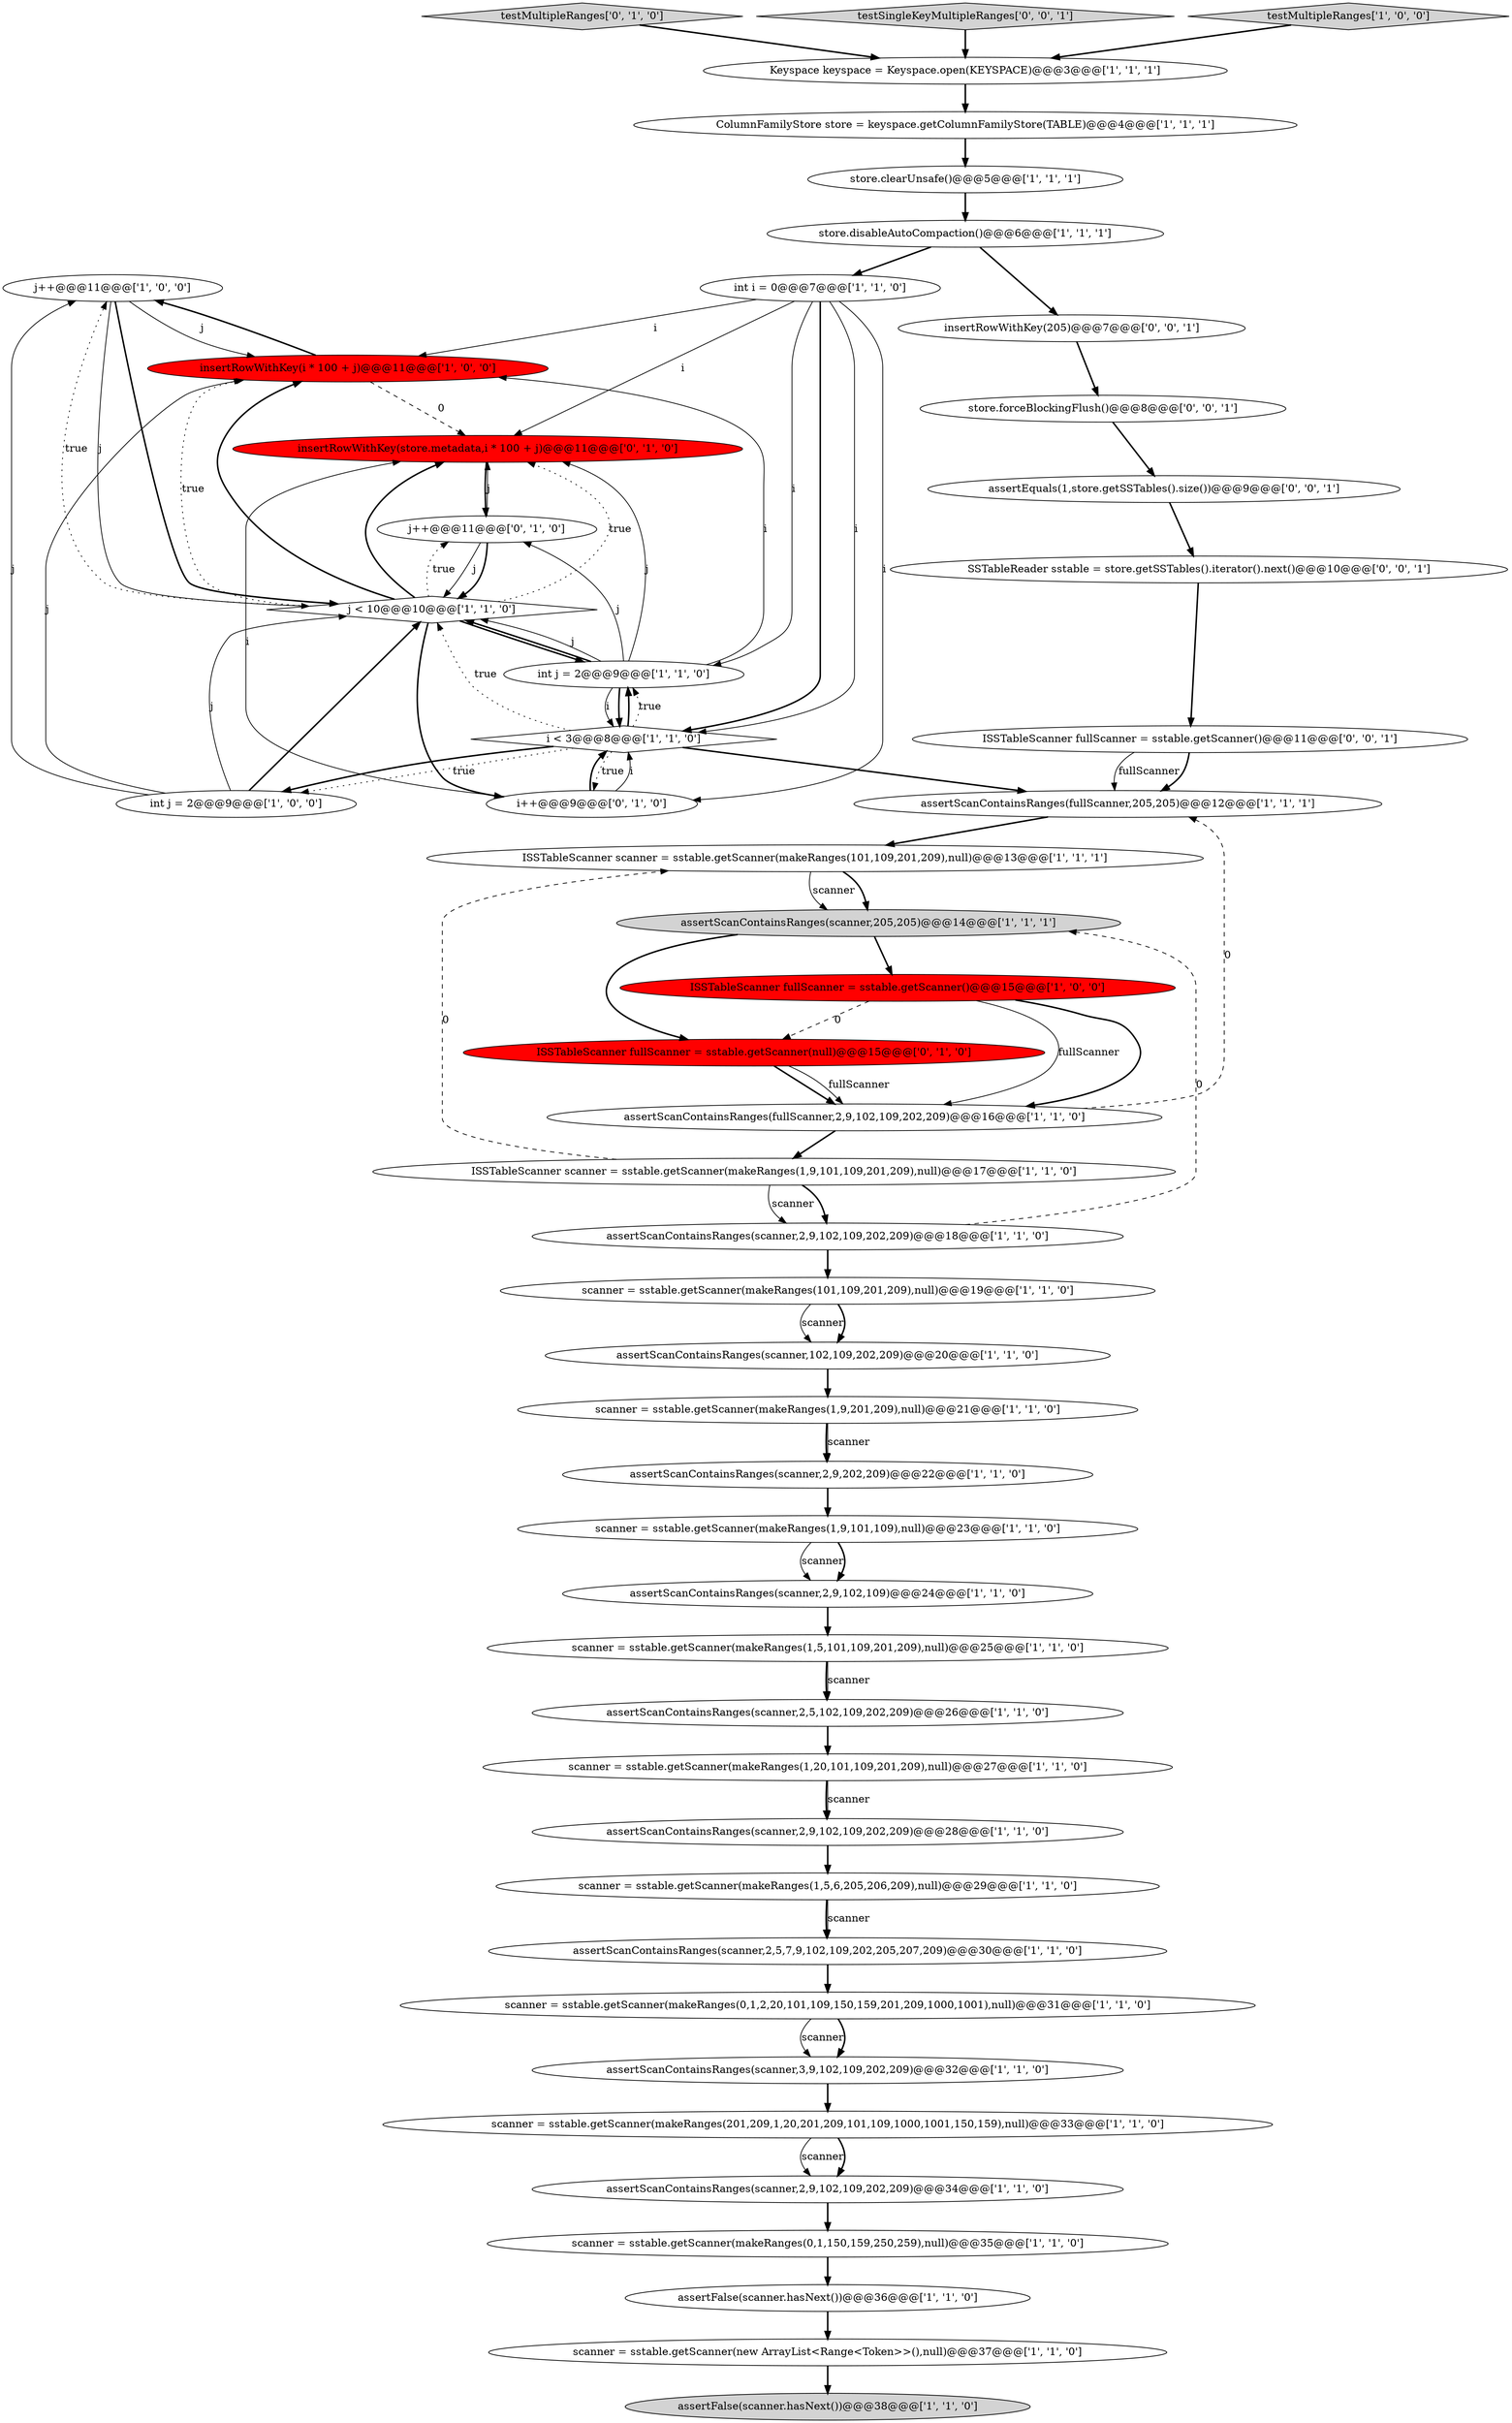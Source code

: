 digraph {
4 [style = filled, label = "j++@@@11@@@['1', '0', '0']", fillcolor = white, shape = ellipse image = "AAA0AAABBB1BBB"];
38 [style = filled, label = "assertScanContainsRanges(scanner,2,9,102,109,202,209)@@@18@@@['1', '1', '0']", fillcolor = white, shape = ellipse image = "AAA0AAABBB1BBB"];
17 [style = filled, label = "assertFalse(scanner.hasNext())@@@38@@@['1', '1', '0']", fillcolor = lightgray, shape = ellipse image = "AAA0AAABBB1BBB"];
0 [style = filled, label = "scanner = sstable.getScanner(makeRanges(0,1,2,20,101,109,150,159,201,209,1000,1001),null)@@@31@@@['1', '1', '0']", fillcolor = white, shape = ellipse image = "AAA0AAABBB1BBB"];
8 [style = filled, label = "scanner = sstable.getScanner(makeRanges(1,9,101,109),null)@@@23@@@['1', '1', '0']", fillcolor = white, shape = ellipse image = "AAA0AAABBB1BBB"];
40 [style = filled, label = "insertRowWithKey(store.metadata,i * 100 + j)@@@11@@@['0', '1', '0']", fillcolor = red, shape = ellipse image = "AAA1AAABBB2BBB"];
16 [style = filled, label = "int j = 2@@@9@@@['1', '0', '0']", fillcolor = white, shape = ellipse image = "AAA0AAABBB1BBB"];
35 [style = filled, label = "ISSTableScanner scanner = sstable.getScanner(makeRanges(1,9,101,109,201,209),null)@@@17@@@['1', '1', '0']", fillcolor = white, shape = ellipse image = "AAA0AAABBB1BBB"];
27 [style = filled, label = "assertScanContainsRanges(scanner,3,9,102,109,202,209)@@@32@@@['1', '1', '0']", fillcolor = white, shape = ellipse image = "AAA0AAABBB1BBB"];
39 [style = filled, label = "j++@@@11@@@['0', '1', '0']", fillcolor = white, shape = ellipse image = "AAA0AAABBB2BBB"];
31 [style = filled, label = "int i = 0@@@7@@@['1', '1', '0']", fillcolor = white, shape = ellipse image = "AAA0AAABBB1BBB"];
45 [style = filled, label = "insertRowWithKey(205)@@@7@@@['0', '0', '1']", fillcolor = white, shape = ellipse image = "AAA0AAABBB3BBB"];
9 [style = filled, label = "assertScanContainsRanges(fullScanner,2,9,102,109,202,209)@@@16@@@['1', '1', '0']", fillcolor = white, shape = ellipse image = "AAA0AAABBB1BBB"];
24 [style = filled, label = "scanner = sstable.getScanner(makeRanges(101,109,201,209),null)@@@19@@@['1', '1', '0']", fillcolor = white, shape = ellipse image = "AAA0AAABBB1BBB"];
43 [style = filled, label = "i++@@@9@@@['0', '1', '0']", fillcolor = white, shape = ellipse image = "AAA0AAABBB2BBB"];
1 [style = filled, label = "scanner = sstable.getScanner(makeRanges(0,1,150,159,250,259),null)@@@35@@@['1', '1', '0']", fillcolor = white, shape = ellipse image = "AAA0AAABBB1BBB"];
19 [style = filled, label = "assertScanContainsRanges(scanner,205,205)@@@14@@@['1', '1', '1']", fillcolor = lightgray, shape = ellipse image = "AAA0AAABBB1BBB"];
20 [style = filled, label = "int j = 2@@@9@@@['1', '1', '0']", fillcolor = white, shape = ellipse image = "AAA0AAABBB1BBB"];
30 [style = filled, label = "i < 3@@@8@@@['1', '1', '0']", fillcolor = white, shape = diamond image = "AAA0AAABBB1BBB"];
42 [style = filled, label = "ISSTableScanner fullScanner = sstable.getScanner(null)@@@15@@@['0', '1', '0']", fillcolor = red, shape = ellipse image = "AAA1AAABBB2BBB"];
41 [style = filled, label = "testMultipleRanges['0', '1', '0']", fillcolor = lightgray, shape = diamond image = "AAA0AAABBB2BBB"];
44 [style = filled, label = "SSTableReader sstable = store.getSSTables().iterator().next()@@@10@@@['0', '0', '1']", fillcolor = white, shape = ellipse image = "AAA0AAABBB3BBB"];
48 [style = filled, label = "testSingleKeyMultipleRanges['0', '0', '1']", fillcolor = lightgray, shape = diamond image = "AAA0AAABBB3BBB"];
2 [style = filled, label = "scanner = sstable.getScanner(makeRanges(1,9,201,209),null)@@@21@@@['1', '1', '0']", fillcolor = white, shape = ellipse image = "AAA0AAABBB1BBB"];
15 [style = filled, label = "scanner = sstable.getScanner(makeRanges(1,5,6,205,206,209),null)@@@29@@@['1', '1', '0']", fillcolor = white, shape = ellipse image = "AAA0AAABBB1BBB"];
32 [style = filled, label = "insertRowWithKey(i * 100 + j)@@@11@@@['1', '0', '0']", fillcolor = red, shape = ellipse image = "AAA1AAABBB1BBB"];
28 [style = filled, label = "assertScanContainsRanges(fullScanner,205,205)@@@12@@@['1', '1', '1']", fillcolor = white, shape = ellipse image = "AAA0AAABBB1BBB"];
6 [style = filled, label = "assertScanContainsRanges(scanner,2,5,102,109,202,209)@@@26@@@['1', '1', '0']", fillcolor = white, shape = ellipse image = "AAA0AAABBB1BBB"];
34 [style = filled, label = "assertFalse(scanner.hasNext())@@@36@@@['1', '1', '0']", fillcolor = white, shape = ellipse image = "AAA0AAABBB1BBB"];
46 [style = filled, label = "ISSTableScanner fullScanner = sstable.getScanner()@@@11@@@['0', '0', '1']", fillcolor = white, shape = ellipse image = "AAA0AAABBB3BBB"];
18 [style = filled, label = "ISSTableScanner scanner = sstable.getScanner(makeRanges(101,109,201,209),null)@@@13@@@['1', '1', '1']", fillcolor = white, shape = ellipse image = "AAA0AAABBB1BBB"];
22 [style = filled, label = "assertScanContainsRanges(scanner,2,9,102,109,202,209)@@@28@@@['1', '1', '0']", fillcolor = white, shape = ellipse image = "AAA0AAABBB1BBB"];
3 [style = filled, label = "store.disableAutoCompaction()@@@6@@@['1', '1', '1']", fillcolor = white, shape = ellipse image = "AAA0AAABBB1BBB"];
25 [style = filled, label = "assertScanContainsRanges(scanner,2,9,102,109,202,209)@@@34@@@['1', '1', '0']", fillcolor = white, shape = ellipse image = "AAA0AAABBB1BBB"];
7 [style = filled, label = "Keyspace keyspace = Keyspace.open(KEYSPACE)@@@3@@@['1', '1', '1']", fillcolor = white, shape = ellipse image = "AAA0AAABBB1BBB"];
14 [style = filled, label = "assertScanContainsRanges(scanner,2,9,202,209)@@@22@@@['1', '1', '0']", fillcolor = white, shape = ellipse image = "AAA0AAABBB1BBB"];
21 [style = filled, label = "assertScanContainsRanges(scanner,2,9,102,109)@@@24@@@['1', '1', '0']", fillcolor = white, shape = ellipse image = "AAA0AAABBB1BBB"];
47 [style = filled, label = "store.forceBlockingFlush()@@@8@@@['0', '0', '1']", fillcolor = white, shape = ellipse image = "AAA0AAABBB3BBB"];
12 [style = filled, label = "scanner = sstable.getScanner(makeRanges(1,5,101,109,201,209),null)@@@25@@@['1', '1', '0']", fillcolor = white, shape = ellipse image = "AAA0AAABBB1BBB"];
49 [style = filled, label = "assertEquals(1,store.getSSTables().size())@@@9@@@['0', '0', '1']", fillcolor = white, shape = ellipse image = "AAA0AAABBB3BBB"];
13 [style = filled, label = "assertScanContainsRanges(scanner,2,5,7,9,102,109,202,205,207,209)@@@30@@@['1', '1', '0']", fillcolor = white, shape = ellipse image = "AAA0AAABBB1BBB"];
29 [style = filled, label = "ColumnFamilyStore store = keyspace.getColumnFamilyStore(TABLE)@@@4@@@['1', '1', '1']", fillcolor = white, shape = ellipse image = "AAA0AAABBB1BBB"];
36 [style = filled, label = "j < 10@@@10@@@['1', '1', '0']", fillcolor = white, shape = diamond image = "AAA0AAABBB1BBB"];
26 [style = filled, label = "scanner = sstable.getScanner(makeRanges(1,20,101,109,201,209),null)@@@27@@@['1', '1', '0']", fillcolor = white, shape = ellipse image = "AAA0AAABBB1BBB"];
11 [style = filled, label = "store.clearUnsafe()@@@5@@@['1', '1', '1']", fillcolor = white, shape = ellipse image = "AAA0AAABBB1BBB"];
5 [style = filled, label = "ISSTableScanner fullScanner = sstable.getScanner()@@@15@@@['1', '0', '0']", fillcolor = red, shape = ellipse image = "AAA1AAABBB1BBB"];
37 [style = filled, label = "testMultipleRanges['1', '0', '0']", fillcolor = lightgray, shape = diamond image = "AAA0AAABBB1BBB"];
10 [style = filled, label = "scanner = sstable.getScanner(new ArrayList<Range<Token>>(),null)@@@37@@@['1', '1', '0']", fillcolor = white, shape = ellipse image = "AAA0AAABBB1BBB"];
33 [style = filled, label = "assertScanContainsRanges(scanner,102,109,202,209)@@@20@@@['1', '1', '0']", fillcolor = white, shape = ellipse image = "AAA0AAABBB1BBB"];
23 [style = filled, label = "scanner = sstable.getScanner(makeRanges(201,209,1,20,201,209,101,109,1000,1001,150,159),null)@@@33@@@['1', '1', '0']", fillcolor = white, shape = ellipse image = "AAA0AAABBB1BBB"];
20->39 [style = solid, label="j"];
25->1 [style = bold, label=""];
22->15 [style = bold, label=""];
5->9 [style = bold, label=""];
30->20 [style = bold, label=""];
4->36 [style = solid, label="j"];
31->40 [style = solid, label="i"];
42->9 [style = bold, label=""];
10->17 [style = bold, label=""];
23->25 [style = solid, label="scanner"];
24->33 [style = solid, label="scanner"];
36->20 [style = bold, label=""];
9->35 [style = bold, label=""];
26->22 [style = bold, label=""];
47->49 [style = bold, label=""];
43->30 [style = solid, label="i"];
19->5 [style = bold, label=""];
44->46 [style = bold, label=""];
30->28 [style = bold, label=""];
36->39 [style = dotted, label="true"];
2->14 [style = bold, label=""];
31->30 [style = bold, label=""];
5->9 [style = solid, label="fullScanner"];
4->36 [style = bold, label=""];
32->4 [style = bold, label=""];
35->38 [style = bold, label=""];
30->43 [style = dotted, label="true"];
46->28 [style = solid, label="fullScanner"];
7->29 [style = bold, label=""];
39->36 [style = solid, label="j"];
19->42 [style = bold, label=""];
23->25 [style = bold, label=""];
15->13 [style = bold, label=""];
31->32 [style = solid, label="i"];
28->18 [style = bold, label=""];
18->19 [style = bold, label=""];
15->13 [style = solid, label="scanner"];
36->40 [style = dotted, label="true"];
31->43 [style = solid, label="i"];
16->36 [style = solid, label="j"];
18->19 [style = solid, label="scanner"];
38->19 [style = dashed, label="0"];
20->30 [style = solid, label="i"];
14->8 [style = bold, label=""];
29->11 [style = bold, label=""];
13->0 [style = bold, label=""];
8->21 [style = solid, label="scanner"];
39->40 [style = solid, label="j"];
36->43 [style = bold, label=""];
20->32 [style = solid, label="i"];
16->36 [style = bold, label=""];
36->40 [style = bold, label=""];
6->26 [style = bold, label=""];
46->28 [style = bold, label=""];
4->32 [style = solid, label="j"];
38->24 [style = bold, label=""];
3->45 [style = bold, label=""];
49->44 [style = bold, label=""];
5->42 [style = dashed, label="0"];
36->32 [style = dotted, label="true"];
42->9 [style = solid, label="fullScanner"];
35->38 [style = solid, label="scanner"];
43->40 [style = solid, label="i"];
37->7 [style = bold, label=""];
30->36 [style = dotted, label="true"];
21->12 [style = bold, label=""];
24->33 [style = bold, label=""];
1->34 [style = bold, label=""];
40->39 [style = bold, label=""];
0->27 [style = solid, label="scanner"];
11->3 [style = bold, label=""];
30->20 [style = dotted, label="true"];
48->7 [style = bold, label=""];
20->36 [style = solid, label="j"];
33->2 [style = bold, label=""];
20->36 [style = bold, label=""];
41->7 [style = bold, label=""];
16->4 [style = solid, label="j"];
3->31 [style = bold, label=""];
0->27 [style = bold, label=""];
9->28 [style = dashed, label="0"];
36->32 [style = bold, label=""];
20->40 [style = solid, label="j"];
12->6 [style = bold, label=""];
34->10 [style = bold, label=""];
36->4 [style = dotted, label="true"];
43->30 [style = bold, label=""];
12->6 [style = solid, label="scanner"];
16->32 [style = solid, label="j"];
32->40 [style = dashed, label="0"];
31->30 [style = solid, label="i"];
30->16 [style = dotted, label="true"];
26->22 [style = solid, label="scanner"];
2->14 [style = solid, label="scanner"];
45->47 [style = bold, label=""];
8->21 [style = bold, label=""];
27->23 [style = bold, label=""];
35->18 [style = dashed, label="0"];
20->30 [style = bold, label=""];
30->16 [style = bold, label=""];
39->36 [style = bold, label=""];
31->20 [style = solid, label="i"];
}
